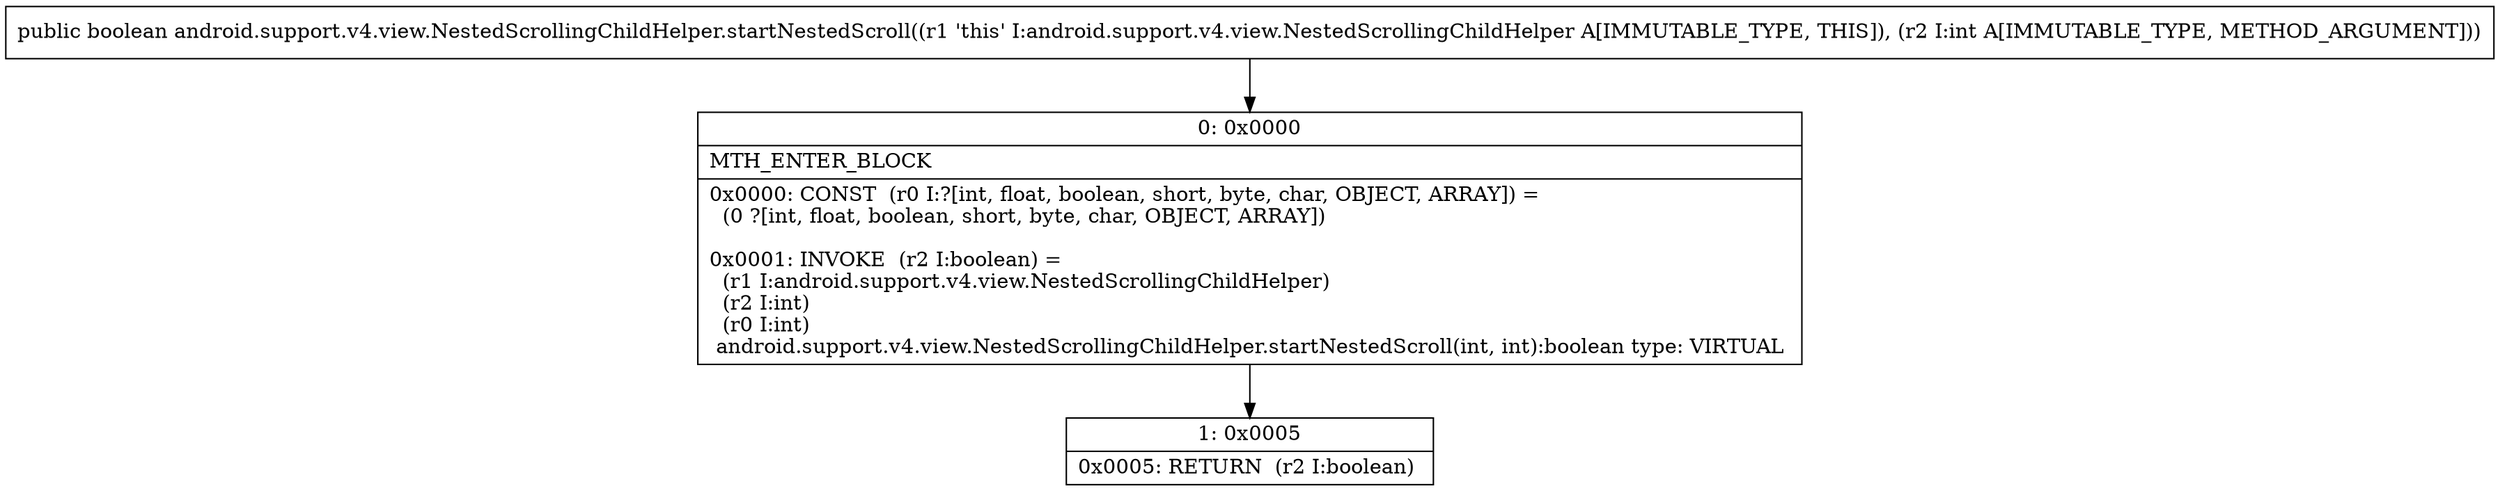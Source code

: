 digraph "CFG forandroid.support.v4.view.NestedScrollingChildHelper.startNestedScroll(I)Z" {
Node_0 [shape=record,label="{0\:\ 0x0000|MTH_ENTER_BLOCK\l|0x0000: CONST  (r0 I:?[int, float, boolean, short, byte, char, OBJECT, ARRAY]) = \l  (0 ?[int, float, boolean, short, byte, char, OBJECT, ARRAY])\l \l0x0001: INVOKE  (r2 I:boolean) = \l  (r1 I:android.support.v4.view.NestedScrollingChildHelper)\l  (r2 I:int)\l  (r0 I:int)\l android.support.v4.view.NestedScrollingChildHelper.startNestedScroll(int, int):boolean type: VIRTUAL \l}"];
Node_1 [shape=record,label="{1\:\ 0x0005|0x0005: RETURN  (r2 I:boolean) \l}"];
MethodNode[shape=record,label="{public boolean android.support.v4.view.NestedScrollingChildHelper.startNestedScroll((r1 'this' I:android.support.v4.view.NestedScrollingChildHelper A[IMMUTABLE_TYPE, THIS]), (r2 I:int A[IMMUTABLE_TYPE, METHOD_ARGUMENT])) }"];
MethodNode -> Node_0;
Node_0 -> Node_1;
}

